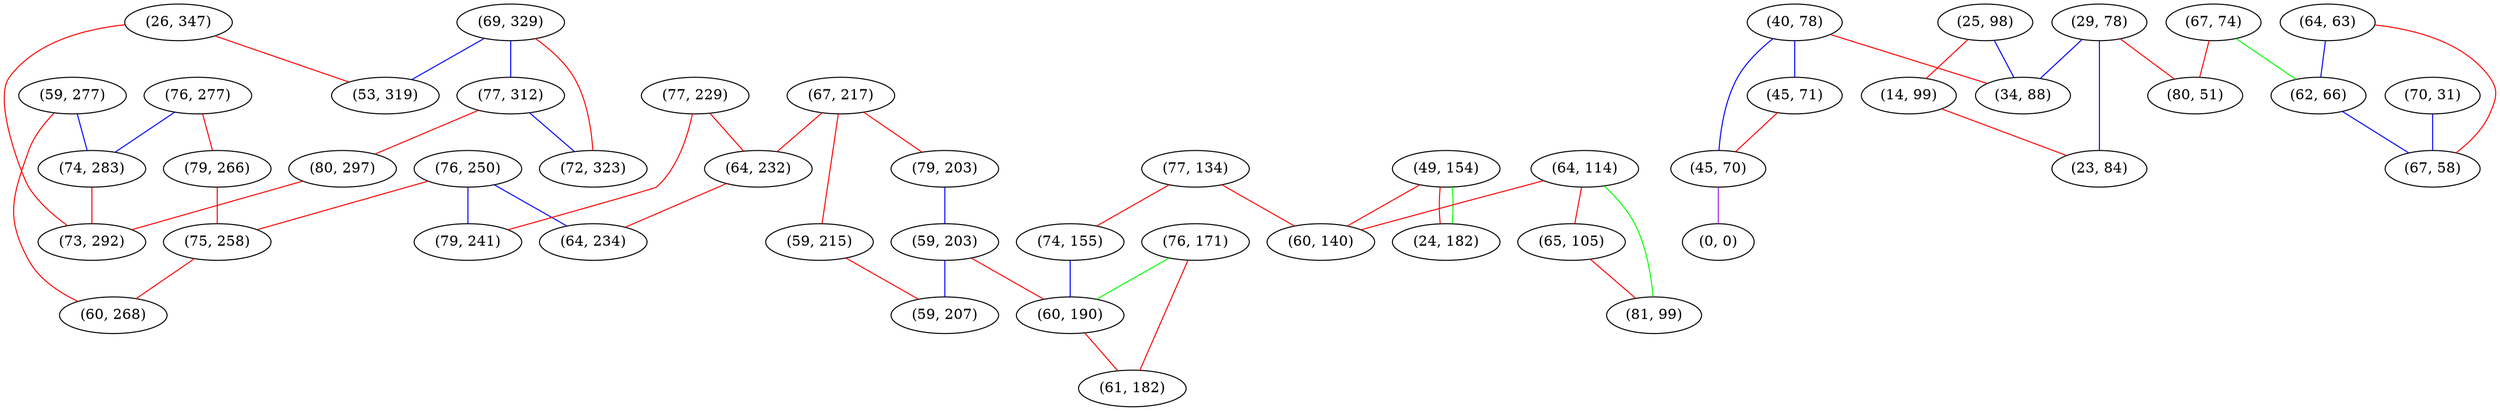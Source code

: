 graph "" {
"(76, 277)";
"(40, 78)";
"(67, 217)";
"(69, 329)";
"(76, 250)";
"(77, 229)";
"(79, 266)";
"(77, 134)";
"(25, 98)";
"(45, 71)";
"(64, 63)";
"(49, 154)";
"(59, 215)";
"(26, 347)";
"(77, 312)";
"(59, 277)";
"(80, 297)";
"(67, 74)";
"(70, 31)";
"(64, 114)";
"(45, 70)";
"(79, 203)";
"(53, 319)";
"(65, 105)";
"(14, 99)";
"(29, 78)";
"(74, 155)";
"(60, 140)";
"(64, 232)";
"(0, 0)";
"(76, 171)";
"(75, 258)";
"(62, 66)";
"(59, 203)";
"(34, 88)";
"(67, 58)";
"(23, 84)";
"(72, 323)";
"(60, 268)";
"(60, 190)";
"(59, 207)";
"(61, 182)";
"(81, 99)";
"(74, 283)";
"(64, 234)";
"(73, 292)";
"(24, 182)";
"(80, 51)";
"(79, 241)";
"(76, 277)" -- "(74, 283)"  [color=blue, key=0, weight=3];
"(76, 277)" -- "(79, 266)"  [color=red, key=0, weight=1];
"(40, 78)" -- "(45, 70)"  [color=blue, key=0, weight=3];
"(40, 78)" -- "(34, 88)"  [color=red, key=0, weight=1];
"(40, 78)" -- "(45, 71)"  [color=blue, key=0, weight=3];
"(67, 217)" -- "(59, 215)"  [color=red, key=0, weight=1];
"(67, 217)" -- "(64, 232)"  [color=red, key=0, weight=1];
"(67, 217)" -- "(79, 203)"  [color=red, key=0, weight=1];
"(69, 329)" -- "(72, 323)"  [color=red, key=0, weight=1];
"(69, 329)" -- "(53, 319)"  [color=blue, key=0, weight=3];
"(69, 329)" -- "(77, 312)"  [color=blue, key=0, weight=3];
"(76, 250)" -- "(75, 258)"  [color=red, key=0, weight=1];
"(76, 250)" -- "(64, 234)"  [color=blue, key=0, weight=3];
"(76, 250)" -- "(79, 241)"  [color=blue, key=0, weight=3];
"(77, 229)" -- "(64, 232)"  [color=red, key=0, weight=1];
"(77, 229)" -- "(79, 241)"  [color=red, key=0, weight=1];
"(79, 266)" -- "(75, 258)"  [color=red, key=0, weight=1];
"(77, 134)" -- "(60, 140)"  [color=red, key=0, weight=1];
"(77, 134)" -- "(74, 155)"  [color=red, key=0, weight=1];
"(25, 98)" -- "(14, 99)"  [color=red, key=0, weight=1];
"(25, 98)" -- "(34, 88)"  [color=blue, key=0, weight=3];
"(45, 71)" -- "(45, 70)"  [color=red, key=0, weight=1];
"(64, 63)" -- "(67, 58)"  [color=red, key=0, weight=1];
"(64, 63)" -- "(62, 66)"  [color=blue, key=0, weight=3];
"(49, 154)" -- "(24, 182)"  [color=red, key=0, weight=1];
"(49, 154)" -- "(24, 182)"  [color=green, key=1, weight=2];
"(49, 154)" -- "(60, 140)"  [color=red, key=0, weight=1];
"(59, 215)" -- "(59, 207)"  [color=red, key=0, weight=1];
"(26, 347)" -- "(53, 319)"  [color=red, key=0, weight=1];
"(26, 347)" -- "(73, 292)"  [color=red, key=0, weight=1];
"(77, 312)" -- "(80, 297)"  [color=red, key=0, weight=1];
"(77, 312)" -- "(72, 323)"  [color=blue, key=0, weight=3];
"(59, 277)" -- "(60, 268)"  [color=red, key=0, weight=1];
"(59, 277)" -- "(74, 283)"  [color=blue, key=0, weight=3];
"(80, 297)" -- "(73, 292)"  [color=red, key=0, weight=1];
"(67, 74)" -- "(80, 51)"  [color=red, key=0, weight=1];
"(67, 74)" -- "(62, 66)"  [color=green, key=0, weight=2];
"(70, 31)" -- "(67, 58)"  [color=blue, key=0, weight=3];
"(64, 114)" -- "(81, 99)"  [color=green, key=0, weight=2];
"(64, 114)" -- "(60, 140)"  [color=red, key=0, weight=1];
"(64, 114)" -- "(65, 105)"  [color=red, key=0, weight=1];
"(45, 70)" -- "(0, 0)"  [color=purple, key=0, weight=4];
"(79, 203)" -- "(59, 203)"  [color=blue, key=0, weight=3];
"(65, 105)" -- "(81, 99)"  [color=red, key=0, weight=1];
"(14, 99)" -- "(23, 84)"  [color=red, key=0, weight=1];
"(29, 78)" -- "(23, 84)"  [color=blue, key=0, weight=3];
"(29, 78)" -- "(34, 88)"  [color=blue, key=0, weight=3];
"(29, 78)" -- "(80, 51)"  [color=red, key=0, weight=1];
"(74, 155)" -- "(60, 190)"  [color=blue, key=0, weight=3];
"(64, 232)" -- "(64, 234)"  [color=red, key=0, weight=1];
"(76, 171)" -- "(61, 182)"  [color=red, key=0, weight=1];
"(76, 171)" -- "(60, 190)"  [color=green, key=0, weight=2];
"(75, 258)" -- "(60, 268)"  [color=red, key=0, weight=1];
"(62, 66)" -- "(67, 58)"  [color=blue, key=0, weight=3];
"(59, 203)" -- "(59, 207)"  [color=blue, key=0, weight=3];
"(59, 203)" -- "(60, 190)"  [color=red, key=0, weight=1];
"(60, 190)" -- "(61, 182)"  [color=red, key=0, weight=1];
"(74, 283)" -- "(73, 292)"  [color=red, key=0, weight=1];
}

